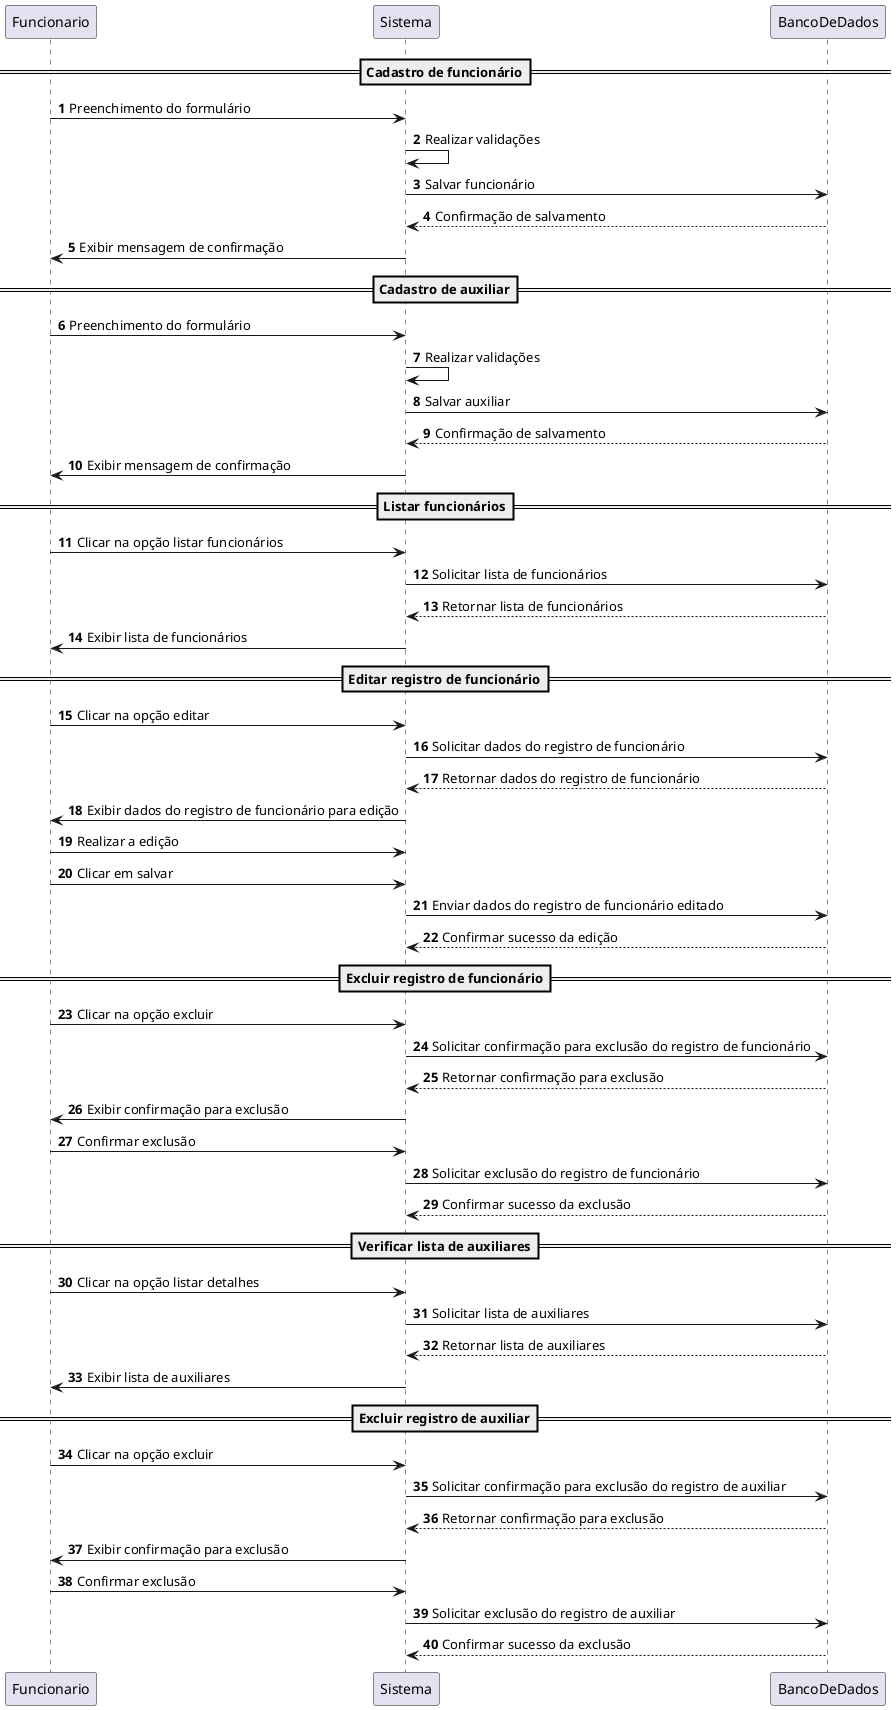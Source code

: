 @startuml
'https://plantuml.com/sequence-diagram

autonumber

==Cadastro de funcionário==
Funcionario -> Sistema: Preenchimento do formulário
Sistema -> Sistema: Realizar validações
Sistema -> BancoDeDados: Salvar funcionário
BancoDeDados --> Sistema: Confirmação de salvamento
Sistema -> Funcionario: Exibir mensagem de confirmação

==Cadastro de auxiliar==
Funcionario -> Sistema: Preenchimento do formulário
Sistema -> Sistema: Realizar validações
Sistema -> BancoDeDados: Salvar auxiliar
BancoDeDados --> Sistema: Confirmação de salvamento
Sistema -> Funcionario: Exibir mensagem de confirmação

==Listar funcionários==
Funcionario -> Sistema: Clicar na opção listar funcionários
Sistema -> BancoDeDados: Solicitar lista de funcionários
BancoDeDados --> Sistema: Retornar lista de funcionários
Sistema -> Funcionario: Exibir lista de funcionários

==Editar registro de funcionário==
Funcionario -> Sistema: Clicar na opção editar
Sistema -> BancoDeDados: Solicitar dados do registro de funcionário
BancoDeDados --> Sistema: Retornar dados do registro de funcionário
Sistema -> Funcionario: Exibir dados do registro de funcionário para edição
Funcionario -> Sistema: Realizar a edição
Funcionario -> Sistema: Clicar em salvar
Sistema -> BancoDeDados: Enviar dados do registro de funcionário editado
BancoDeDados --> Sistema: Confirmar sucesso da edição

==Excluir registro de funcionário==
Funcionario -> Sistema: Clicar na opção excluir
Sistema -> BancoDeDados: Solicitar confirmação para exclusão do registro de funcionário
BancoDeDados --> Sistema: Retornar confirmação para exclusão
Sistema -> Funcionario: Exibir confirmação para exclusão
Funcionario -> Sistema: Confirmar exclusão
Sistema -> BancoDeDados: Solicitar exclusão do registro de funcionário
BancoDeDados --> Sistema: Confirmar sucesso da exclusão

==Verificar lista de auxiliares==
Funcionario -> Sistema: Clicar na opção listar detalhes
Sistema -> BancoDeDados: Solicitar lista de auxiliares
BancoDeDados --> Sistema: Retornar lista de auxiliares
Sistema -> Funcionario: Exibir lista de auxiliares

==Excluir registro de auxiliar==
Funcionario -> Sistema: Clicar na opção excluir
Sistema -> BancoDeDados: Solicitar confirmação para exclusão do registro de auxiliar
BancoDeDados --> Sistema: Retornar confirmação para exclusão
Sistema -> Funcionario: Exibir confirmação para exclusão
Funcionario -> Sistema: Confirmar exclusão
Sistema -> BancoDeDados: Solicitar exclusão do registro de auxiliar
BancoDeDados --> Sistema: Confirmar sucesso da exclusão

@enduml

